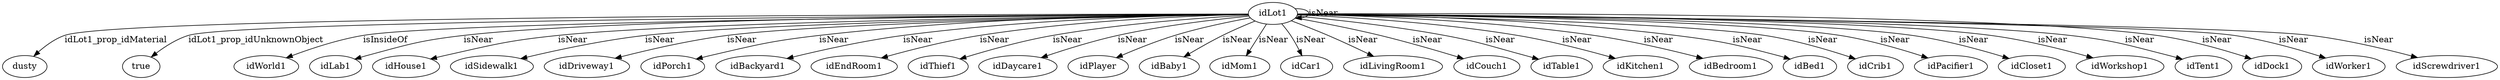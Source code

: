 digraph  {
idLot1 [node_type=entity_node];
dusty [node_type=property_node];
true [node_type=property_node];
idWorld1 [node_type=entity_node];
idLab1 [node_type=entity_node];
idHouse1 [node_type=entity_node];
idSidewalk1 [node_type=entity_node];
idDriveway1 [node_type=entity_node];
idPorch1 [node_type=entity_node];
idBackyard1 [node_type=entity_node];
idEndRoom1 [node_type=entity_node];
idThief1 [node_type=entity_node];
idDaycare1 [node_type=entity_node];
idPlayer [node_type=entity_node];
idBaby1 [node_type=entity_node];
idMom1 [node_type=entity_node];
idCar1 [node_type=entity_node];
idLivingRoom1 [node_type=entity_node];
idCouch1 [node_type=entity_node];
idTable1 [node_type=entity_node];
idKitchen1 [node_type=entity_node];
idBedroom1 [node_type=entity_node];
idBed1 [node_type=entity_node];
idCrib1 [node_type=entity_node];
idPacifier1 [node_type=entity_node];
idCloset1 [node_type=entity_node];
idWorkshop1 [node_type=entity_node];
idTent1 [node_type=entity_node];
idDock1 [node_type=entity_node];
idWorker1 [node_type=entity_node];
idScrewdriver1 [node_type=entity_node];
idLot1 -> dusty  [edge_type=property, label=idLot1_prop_idMaterial];
idLot1 -> true  [edge_type=property, label=idLot1_prop_idUnknownObject];
idLot1 -> idWorld1  [edge_type=relationship, label=isInsideOf];
idLot1 -> idLab1  [edge_type=relationship, label=isNear];
idLot1 -> idHouse1  [edge_type=relationship, label=isNear];
idLot1 -> idSidewalk1  [edge_type=relationship, label=isNear];
idLot1 -> idDriveway1  [edge_type=relationship, label=isNear];
idLot1 -> idPorch1  [edge_type=relationship, label=isNear];
idLot1 -> idBackyard1  [edge_type=relationship, label=isNear];
idLot1 -> idEndRoom1  [edge_type=relationship, label=isNear];
idLot1 -> idLot1  [edge_type=relationship, label=isNear];
idLot1 -> idThief1  [edge_type=relationship, label=isNear];
idLot1 -> idDaycare1  [edge_type=relationship, label=isNear];
idLot1 -> idPlayer  [edge_type=relationship, label=isNear];
idLot1 -> idBaby1  [edge_type=relationship, label=isNear];
idLot1 -> idMom1  [edge_type=relationship, label=isNear];
idLot1 -> idCar1  [edge_type=relationship, label=isNear];
idLot1 -> idLivingRoom1  [edge_type=relationship, label=isNear];
idLot1 -> idCouch1  [edge_type=relationship, label=isNear];
idLot1 -> idTable1  [edge_type=relationship, label=isNear];
idLot1 -> idKitchen1  [edge_type=relationship, label=isNear];
idLot1 -> idBedroom1  [edge_type=relationship, label=isNear];
idLot1 -> idBed1  [edge_type=relationship, label=isNear];
idLot1 -> idCrib1  [edge_type=relationship, label=isNear];
idLot1 -> idPacifier1  [edge_type=relationship, label=isNear];
idLot1 -> idCloset1  [edge_type=relationship, label=isNear];
idLot1 -> idWorkshop1  [edge_type=relationship, label=isNear];
idLot1 -> idTent1  [edge_type=relationship, label=isNear];
idLot1 -> idDock1  [edge_type=relationship, label=isNear];
idLot1 -> idWorker1  [edge_type=relationship, label=isNear];
idLot1 -> idScrewdriver1  [edge_type=relationship, label=isNear];
}
